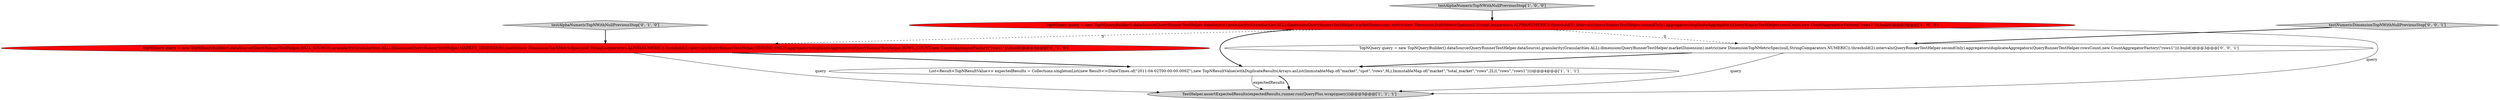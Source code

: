 digraph {
1 [style = filled, label = "testAlphaNumericTopNWithNullPreviousStop['1', '0', '0']", fillcolor = lightgray, shape = diamond image = "AAA0AAABBB1BBB"];
6 [style = filled, label = "testNumericDimensionTopNWithNullPreviousStop['0', '0', '1']", fillcolor = lightgray, shape = diamond image = "AAA0AAABBB3BBB"];
3 [style = filled, label = "TestHelper.assertExpectedResults(expectedResults,runner.run(QueryPlus.wrap(query)))@@@5@@@['1', '1', '1']", fillcolor = lightgray, shape = ellipse image = "AAA0AAABBB1BBB"];
5 [style = filled, label = "testAlphaNumericTopNWithNullPreviousStop['0', '1', '0']", fillcolor = lightgray, shape = diamond image = "AAA0AAABBB2BBB"];
4 [style = filled, label = "TopNQuery query = new TopNQueryBuilder().dataSource(QueryRunnerTestHelper.DATA_SOURCE).granularity(Granularities.ALL).dimension(QueryRunnerTestHelper.MARKET_DIMENSION).metric(new DimensionTopNMetricSpec(null,StringComparators.ALPHANUMERIC)).threshold(2).intervals(QueryRunnerTestHelper.SECOND_ONLY).aggregators(duplicateAggregators(QueryRunnerTestHelper.ROWS_COUNT,new CountAggregatorFactory(\"rows1\"))).build()@@@3@@@['0', '1', '0']", fillcolor = red, shape = ellipse image = "AAA1AAABBB2BBB"];
2 [style = filled, label = "TopNQuery query = new TopNQueryBuilder().dataSource(QueryRunnerTestHelper.dataSource).granularity(Granularities.ALL).dimension(QueryRunnerTestHelper.marketDimension).metric(new DimensionTopNMetricSpec(null,StringComparators.ALPHANUMERIC)).threshold(2).intervals(QueryRunnerTestHelper.secondOnly).aggregators(duplicateAggregators(QueryRunnerTestHelper.rowsCount,new CountAggregatorFactory(\"rows1\"))).build()@@@3@@@['1', '0', '0']", fillcolor = red, shape = ellipse image = "AAA1AAABBB1BBB"];
7 [style = filled, label = "TopNQuery query = new TopNQueryBuilder().dataSource(QueryRunnerTestHelper.dataSource).granularity(Granularities.ALL).dimension(QueryRunnerTestHelper.marketDimension).metric(new DimensionTopNMetricSpec(null,StringComparators.NUMERIC)).threshold(2).intervals(QueryRunnerTestHelper.secondOnly).aggregators(duplicateAggregators(QueryRunnerTestHelper.rowsCount,new CountAggregatorFactory(\"rows1\"))).build()@@@3@@@['0', '0', '1']", fillcolor = white, shape = ellipse image = "AAA0AAABBB3BBB"];
0 [style = filled, label = "List<Result<TopNResultValue>> expectedResults = Collections.singletonList(new Result<>(DateTimes.of(\"2011-04-02T00:00:00.000Z\"),new TopNResultValue(withDuplicateResults(Arrays.asList(ImmutableMap.of(\"market\",\"spot\",\"rows\",9L),ImmutableMap.of(\"market\",\"total_market\",\"rows\",2L)),\"rows\",\"rows1\"))))@@@4@@@['1', '1', '1']", fillcolor = white, shape = ellipse image = "AAA0AAABBB1BBB"];
0->3 [style = bold, label=""];
4->3 [style = solid, label="query"];
1->2 [style = bold, label=""];
2->0 [style = bold, label=""];
7->0 [style = bold, label=""];
2->3 [style = solid, label="query"];
6->7 [style = bold, label=""];
2->7 [style = dashed, label="0"];
0->3 [style = solid, label="expectedResults"];
5->4 [style = bold, label=""];
4->0 [style = bold, label=""];
2->4 [style = dashed, label="0"];
7->3 [style = solid, label="query"];
}

